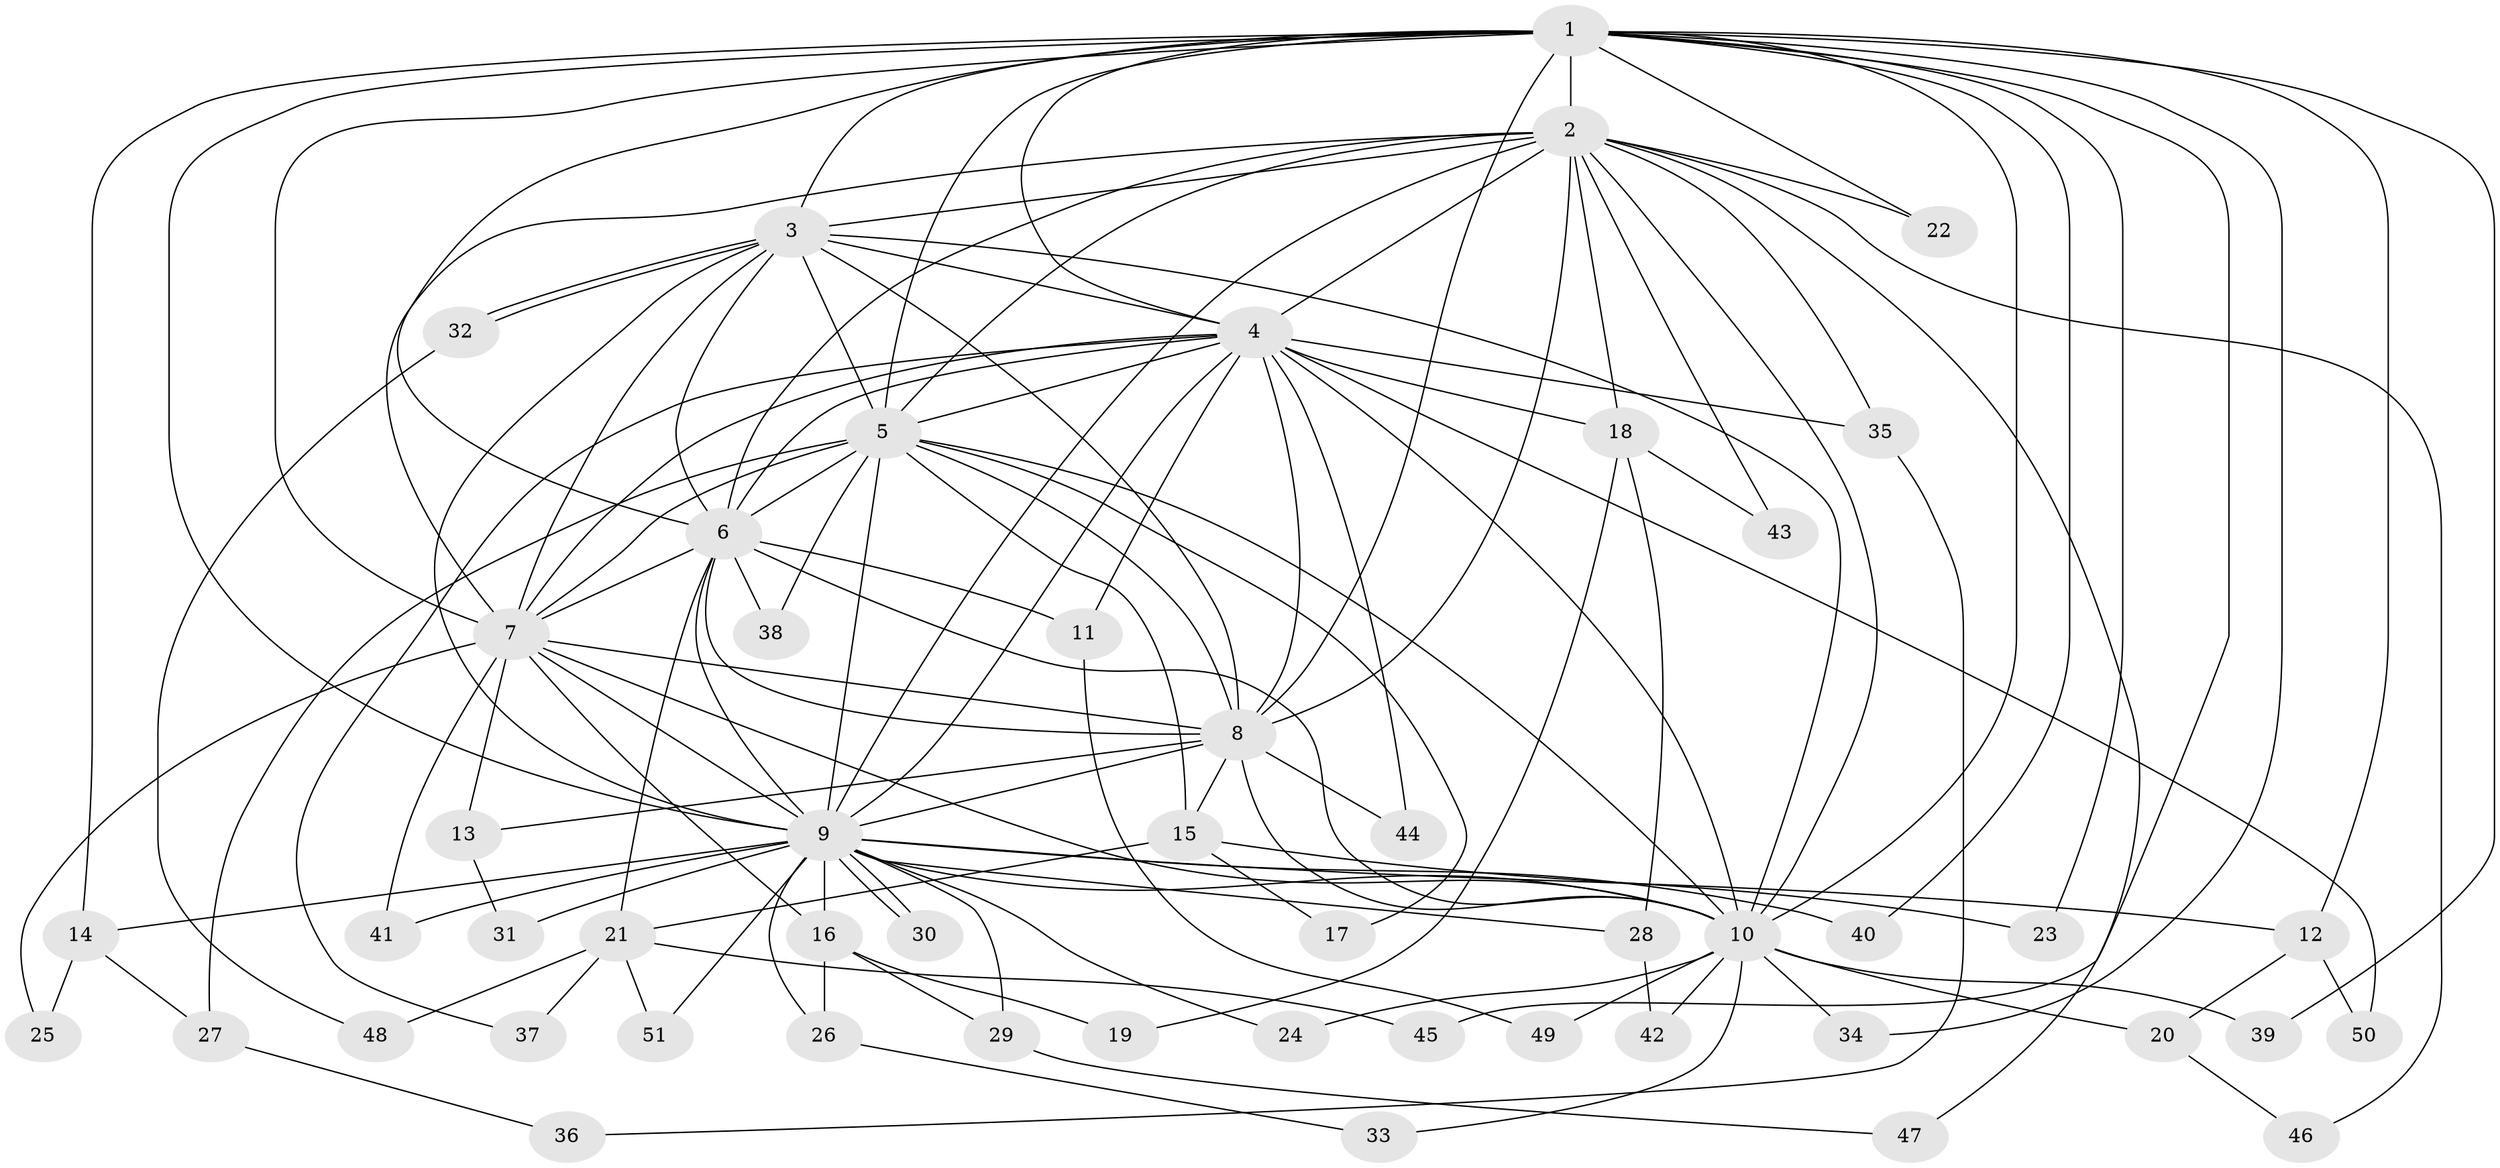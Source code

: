 // coarse degree distribution, {10: 0.1111111111111111, 8: 0.2222222222222222, 11: 0.05555555555555555, 5: 0.1111111111111111, 4: 0.16666666666666666, 6: 0.05555555555555555, 3: 0.05555555555555555, 2: 0.2222222222222222}
// Generated by graph-tools (version 1.1) at 2025/49/03/04/25 22:49:59]
// undirected, 51 vertices, 127 edges
graph export_dot {
  node [color=gray90,style=filled];
  1;
  2;
  3;
  4;
  5;
  6;
  7;
  8;
  9;
  10;
  11;
  12;
  13;
  14;
  15;
  16;
  17;
  18;
  19;
  20;
  21;
  22;
  23;
  24;
  25;
  26;
  27;
  28;
  29;
  30;
  31;
  32;
  33;
  34;
  35;
  36;
  37;
  38;
  39;
  40;
  41;
  42;
  43;
  44;
  45;
  46;
  47;
  48;
  49;
  50;
  51;
  1 -- 2;
  1 -- 3;
  1 -- 4;
  1 -- 5;
  1 -- 6;
  1 -- 7;
  1 -- 8;
  1 -- 9;
  1 -- 10;
  1 -- 12;
  1 -- 14;
  1 -- 22;
  1 -- 23;
  1 -- 34;
  1 -- 39;
  1 -- 40;
  1 -- 45;
  2 -- 3;
  2 -- 4;
  2 -- 5;
  2 -- 6;
  2 -- 7;
  2 -- 8;
  2 -- 9;
  2 -- 10;
  2 -- 18;
  2 -- 22;
  2 -- 35;
  2 -- 43;
  2 -- 46;
  2 -- 47;
  3 -- 4;
  3 -- 5;
  3 -- 6;
  3 -- 7;
  3 -- 8;
  3 -- 9;
  3 -- 10;
  3 -- 32;
  3 -- 32;
  4 -- 5;
  4 -- 6;
  4 -- 7;
  4 -- 8;
  4 -- 9;
  4 -- 10;
  4 -- 11;
  4 -- 18;
  4 -- 35;
  4 -- 37;
  4 -- 44;
  4 -- 50;
  5 -- 6;
  5 -- 7;
  5 -- 8;
  5 -- 9;
  5 -- 10;
  5 -- 15;
  5 -- 17;
  5 -- 27;
  5 -- 38;
  6 -- 7;
  6 -- 8;
  6 -- 9;
  6 -- 10;
  6 -- 11;
  6 -- 21;
  6 -- 38;
  7 -- 8;
  7 -- 9;
  7 -- 10;
  7 -- 13;
  7 -- 16;
  7 -- 25;
  7 -- 41;
  8 -- 9;
  8 -- 10;
  8 -- 13;
  8 -- 15;
  8 -- 44;
  9 -- 10;
  9 -- 12;
  9 -- 14;
  9 -- 16;
  9 -- 24;
  9 -- 26;
  9 -- 28;
  9 -- 29;
  9 -- 30;
  9 -- 30;
  9 -- 31;
  9 -- 40;
  9 -- 41;
  9 -- 51;
  10 -- 20;
  10 -- 24;
  10 -- 33;
  10 -- 34;
  10 -- 39;
  10 -- 42;
  10 -- 49;
  11 -- 49;
  12 -- 20;
  12 -- 50;
  13 -- 31;
  14 -- 25;
  14 -- 27;
  15 -- 17;
  15 -- 21;
  15 -- 23;
  16 -- 19;
  16 -- 26;
  16 -- 29;
  18 -- 19;
  18 -- 28;
  18 -- 43;
  20 -- 46;
  21 -- 37;
  21 -- 45;
  21 -- 48;
  21 -- 51;
  26 -- 33;
  27 -- 36;
  28 -- 42;
  29 -- 47;
  32 -- 48;
  35 -- 36;
}
